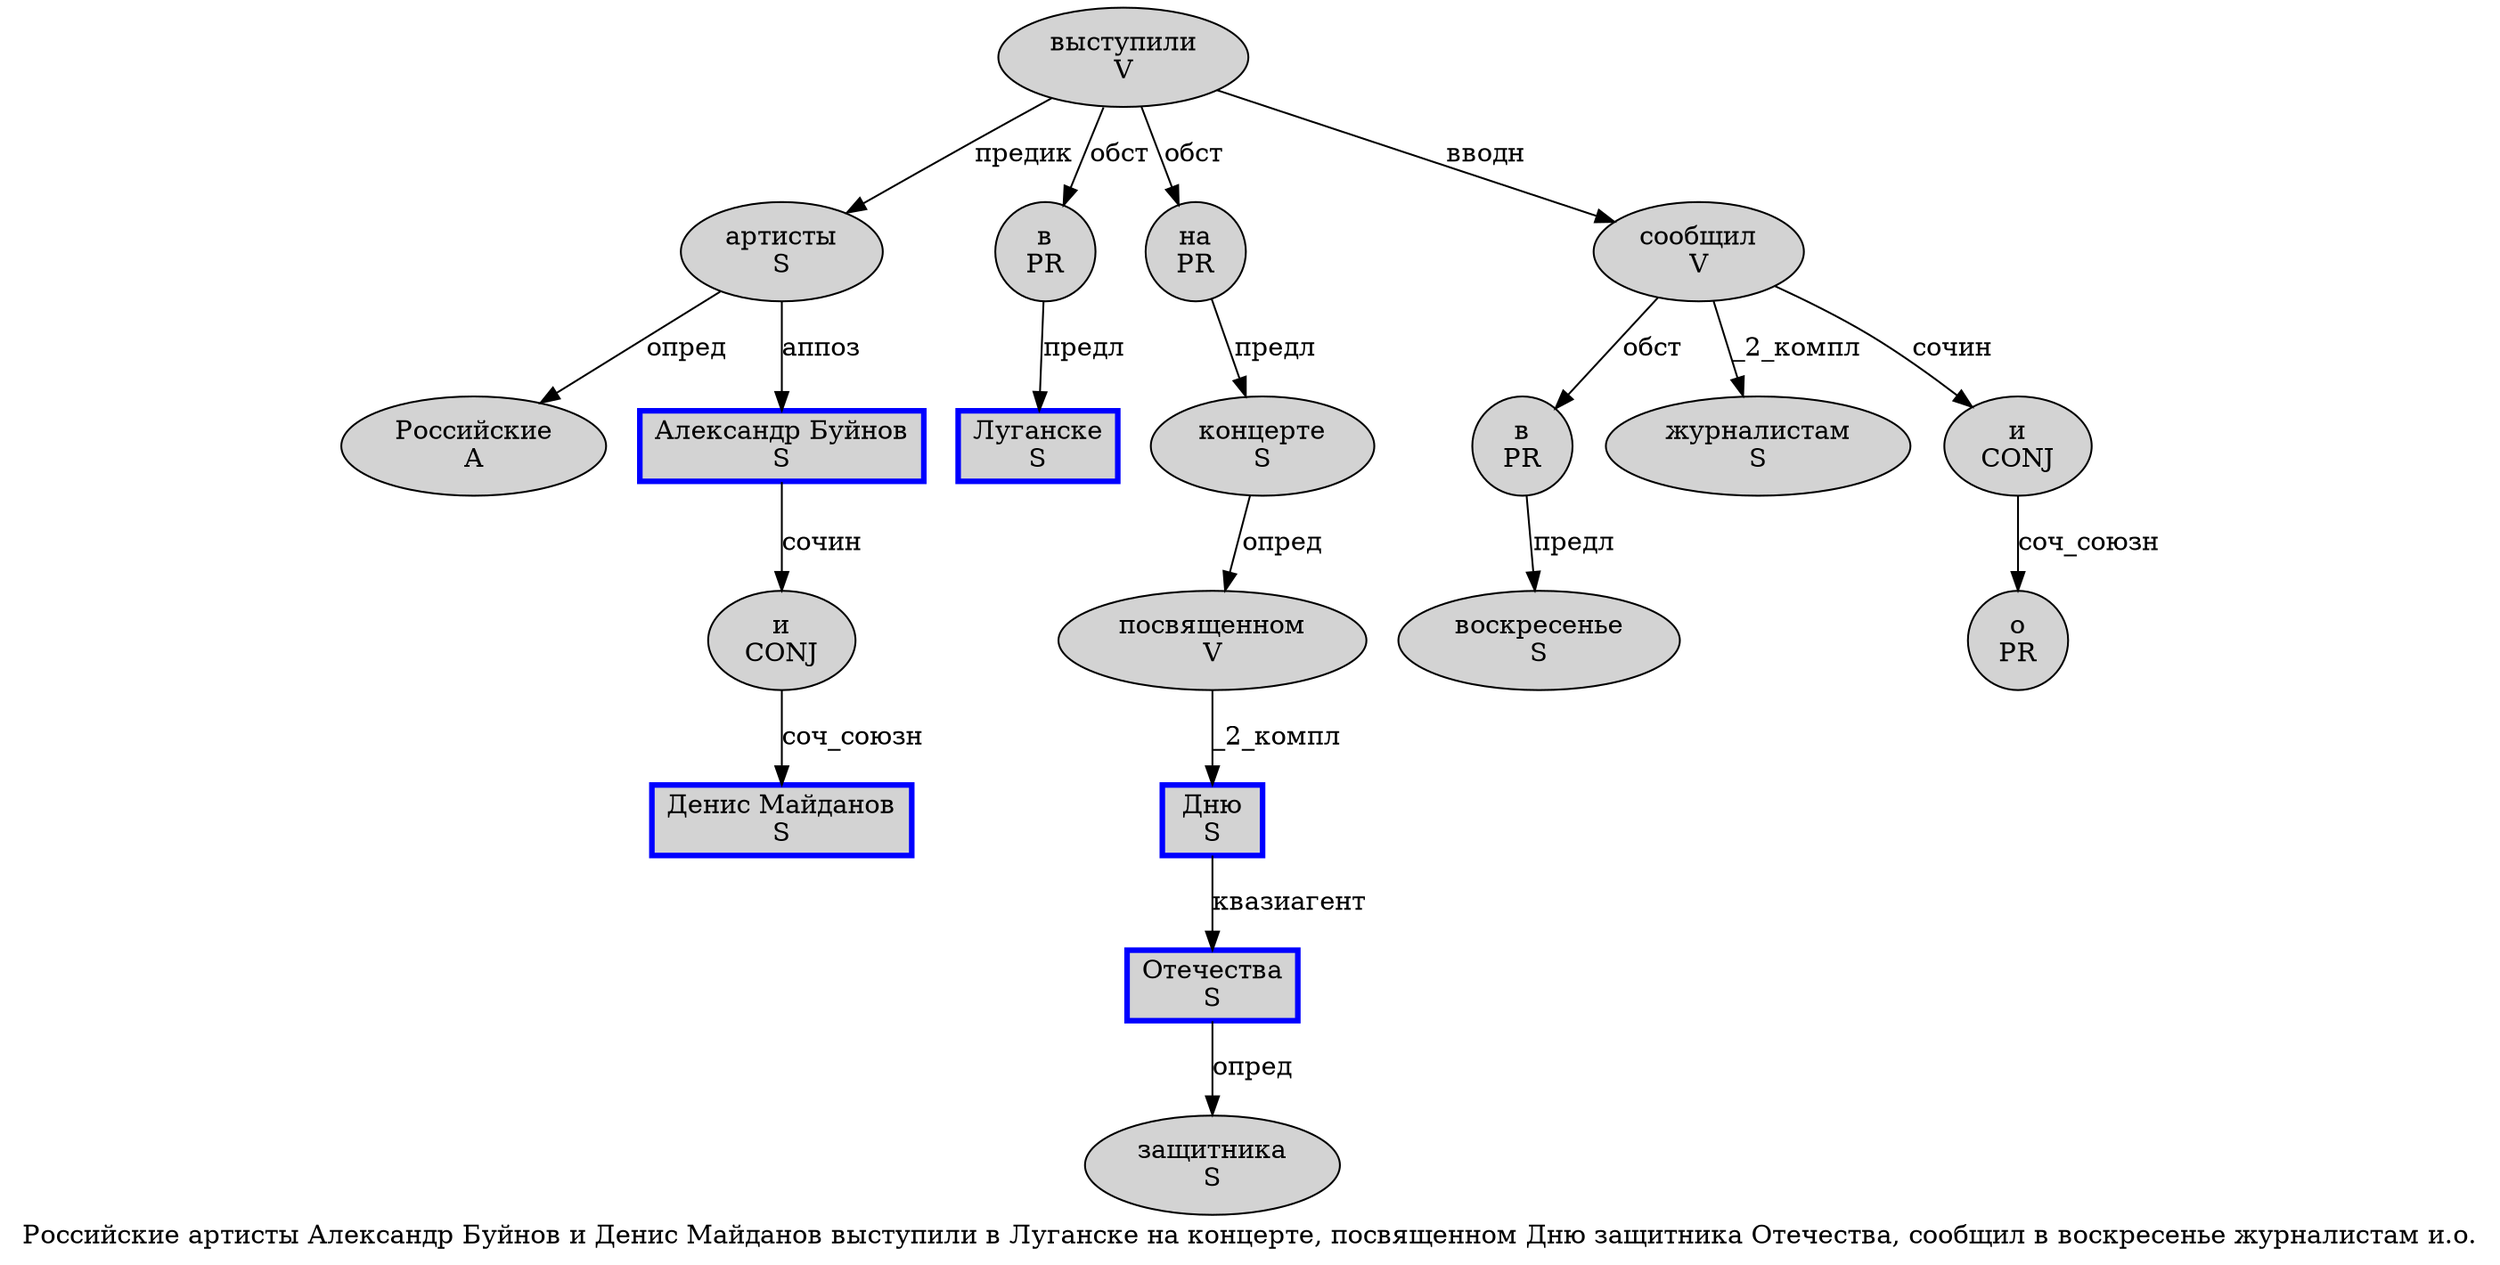digraph SENTENCE_999 {
	graph [label="Российские артисты Александр Буйнов и Денис Майданов выступили в Луганске на концерте, посвященном Дню защитника Отечества, сообщил в воскресенье журналистам и.о."]
	node [style=filled]
		0 [label="Российские
A" color="" fillcolor=lightgray penwidth=1 shape=ellipse]
		1 [label="артисты
S" color="" fillcolor=lightgray penwidth=1 shape=ellipse]
		2 [label="Александр Буйнов
S" color=blue fillcolor=lightgray penwidth=3 shape=box]
		3 [label="и
CONJ" color="" fillcolor=lightgray penwidth=1 shape=ellipse]
		4 [label="Денис Майданов
S" color=blue fillcolor=lightgray penwidth=3 shape=box]
		5 [label="выступили
V" color="" fillcolor=lightgray penwidth=1 shape=ellipse]
		6 [label="в
PR" color="" fillcolor=lightgray penwidth=1 shape=ellipse]
		7 [label="Луганске
S" color=blue fillcolor=lightgray penwidth=3 shape=box]
		8 [label="на
PR" color="" fillcolor=lightgray penwidth=1 shape=ellipse]
		9 [label="концерте
S" color="" fillcolor=lightgray penwidth=1 shape=ellipse]
		11 [label="посвященном
V" color="" fillcolor=lightgray penwidth=1 shape=ellipse]
		12 [label="Дню
S" color=blue fillcolor=lightgray penwidth=3 shape=box]
		13 [label="защитника
S" color="" fillcolor=lightgray penwidth=1 shape=ellipse]
		14 [label="Отечества
S" color=blue fillcolor=lightgray penwidth=3 shape=box]
		16 [label="сообщил
V" color="" fillcolor=lightgray penwidth=1 shape=ellipse]
		17 [label="в
PR" color="" fillcolor=lightgray penwidth=1 shape=ellipse]
		18 [label="воскресенье
S" color="" fillcolor=lightgray penwidth=1 shape=ellipse]
		19 [label="журналистам
S" color="" fillcolor=lightgray penwidth=1 shape=ellipse]
		20 [label="и
CONJ" color="" fillcolor=lightgray penwidth=1 shape=ellipse]
		22 [label="о
PR" color="" fillcolor=lightgray penwidth=1 shape=ellipse]
			6 -> 7 [label="предл"]
			12 -> 14 [label="квазиагент"]
			20 -> 22 [label="соч_союзн"]
			14 -> 13 [label="опред"]
			11 -> 12 [label="_2_компл"]
			16 -> 17 [label="обст"]
			16 -> 19 [label="_2_компл"]
			16 -> 20 [label="сочин"]
			2 -> 3 [label="сочин"]
			9 -> 11 [label="опред"]
			5 -> 1 [label="предик"]
			5 -> 6 [label="обст"]
			5 -> 8 [label="обст"]
			5 -> 16 [label="вводн"]
			17 -> 18 [label="предл"]
			3 -> 4 [label="соч_союзн"]
			1 -> 0 [label="опред"]
			1 -> 2 [label="аппоз"]
			8 -> 9 [label="предл"]
}